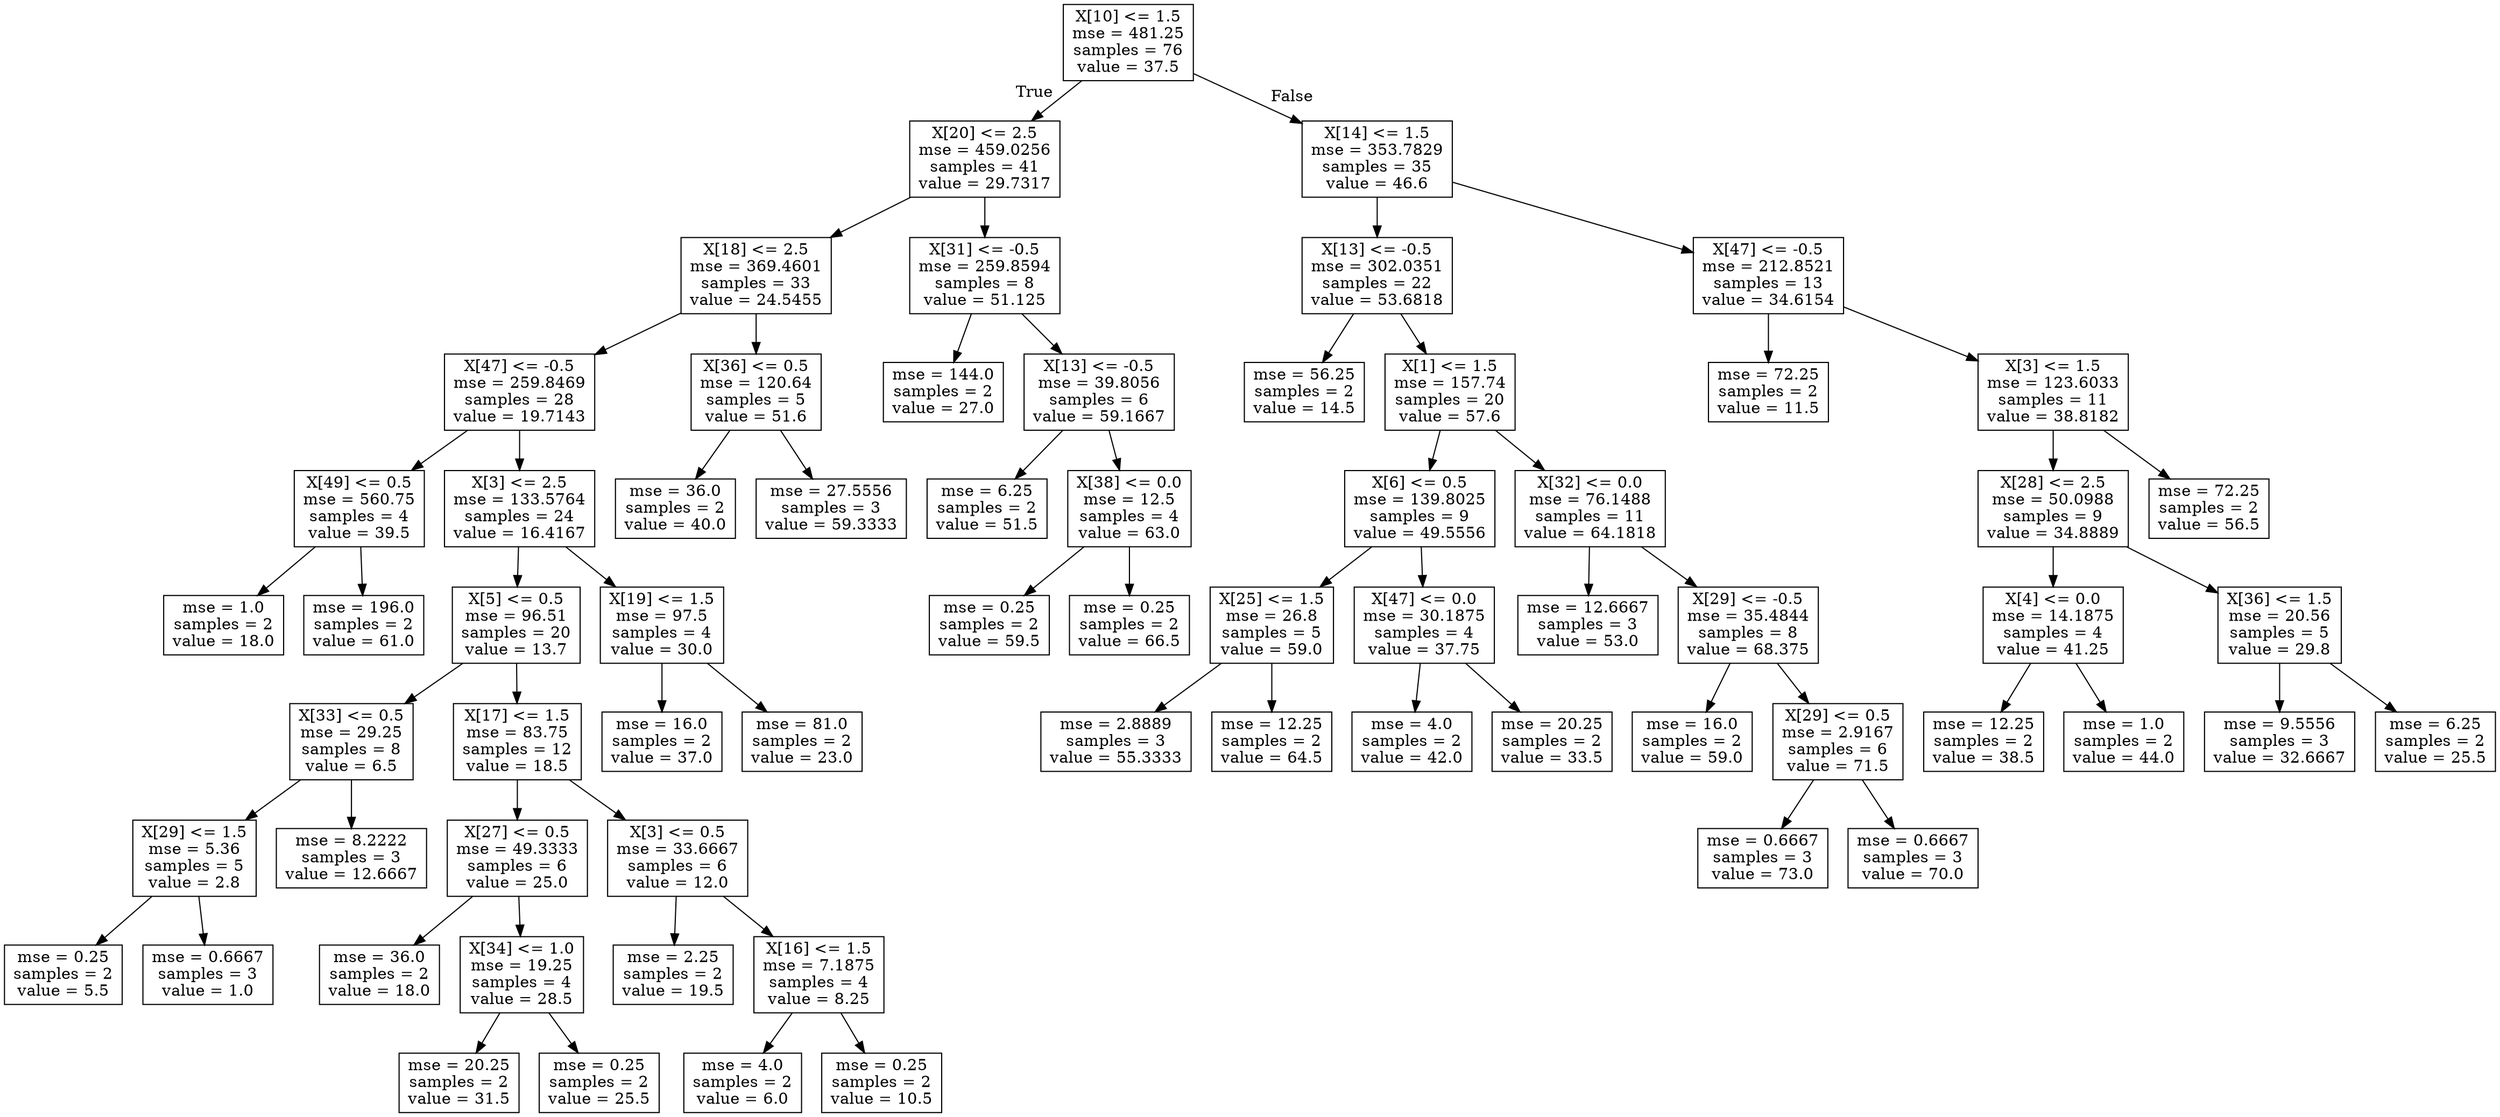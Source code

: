 digraph Tree {
node [shape=box] ;
0 [label="X[10] <= 1.5\nmse = 481.25\nsamples = 76\nvalue = 37.5"] ;
1 [label="X[20] <= 2.5\nmse = 459.0256\nsamples = 41\nvalue = 29.7317"] ;
0 -> 1 [labeldistance=2.5, labelangle=45, headlabel="True"] ;
2 [label="X[18] <= 2.5\nmse = 369.4601\nsamples = 33\nvalue = 24.5455"] ;
1 -> 2 ;
3 [label="X[47] <= -0.5\nmse = 259.8469\nsamples = 28\nvalue = 19.7143"] ;
2 -> 3 ;
4 [label="X[49] <= 0.5\nmse = 560.75\nsamples = 4\nvalue = 39.5"] ;
3 -> 4 ;
5 [label="mse = 1.0\nsamples = 2\nvalue = 18.0"] ;
4 -> 5 ;
6 [label="mse = 196.0\nsamples = 2\nvalue = 61.0"] ;
4 -> 6 ;
7 [label="X[3] <= 2.5\nmse = 133.5764\nsamples = 24\nvalue = 16.4167"] ;
3 -> 7 ;
8 [label="X[5] <= 0.5\nmse = 96.51\nsamples = 20\nvalue = 13.7"] ;
7 -> 8 ;
9 [label="X[33] <= 0.5\nmse = 29.25\nsamples = 8\nvalue = 6.5"] ;
8 -> 9 ;
10 [label="X[29] <= 1.5\nmse = 5.36\nsamples = 5\nvalue = 2.8"] ;
9 -> 10 ;
11 [label="mse = 0.25\nsamples = 2\nvalue = 5.5"] ;
10 -> 11 ;
12 [label="mse = 0.6667\nsamples = 3\nvalue = 1.0"] ;
10 -> 12 ;
13 [label="mse = 8.2222\nsamples = 3\nvalue = 12.6667"] ;
9 -> 13 ;
14 [label="X[17] <= 1.5\nmse = 83.75\nsamples = 12\nvalue = 18.5"] ;
8 -> 14 ;
15 [label="X[27] <= 0.5\nmse = 49.3333\nsamples = 6\nvalue = 25.0"] ;
14 -> 15 ;
16 [label="mse = 36.0\nsamples = 2\nvalue = 18.0"] ;
15 -> 16 ;
17 [label="X[34] <= 1.0\nmse = 19.25\nsamples = 4\nvalue = 28.5"] ;
15 -> 17 ;
18 [label="mse = 20.25\nsamples = 2\nvalue = 31.5"] ;
17 -> 18 ;
19 [label="mse = 0.25\nsamples = 2\nvalue = 25.5"] ;
17 -> 19 ;
20 [label="X[3] <= 0.5\nmse = 33.6667\nsamples = 6\nvalue = 12.0"] ;
14 -> 20 ;
21 [label="mse = 2.25\nsamples = 2\nvalue = 19.5"] ;
20 -> 21 ;
22 [label="X[16] <= 1.5\nmse = 7.1875\nsamples = 4\nvalue = 8.25"] ;
20 -> 22 ;
23 [label="mse = 4.0\nsamples = 2\nvalue = 6.0"] ;
22 -> 23 ;
24 [label="mse = 0.25\nsamples = 2\nvalue = 10.5"] ;
22 -> 24 ;
25 [label="X[19] <= 1.5\nmse = 97.5\nsamples = 4\nvalue = 30.0"] ;
7 -> 25 ;
26 [label="mse = 16.0\nsamples = 2\nvalue = 37.0"] ;
25 -> 26 ;
27 [label="mse = 81.0\nsamples = 2\nvalue = 23.0"] ;
25 -> 27 ;
28 [label="X[36] <= 0.5\nmse = 120.64\nsamples = 5\nvalue = 51.6"] ;
2 -> 28 ;
29 [label="mse = 36.0\nsamples = 2\nvalue = 40.0"] ;
28 -> 29 ;
30 [label="mse = 27.5556\nsamples = 3\nvalue = 59.3333"] ;
28 -> 30 ;
31 [label="X[31] <= -0.5\nmse = 259.8594\nsamples = 8\nvalue = 51.125"] ;
1 -> 31 ;
32 [label="mse = 144.0\nsamples = 2\nvalue = 27.0"] ;
31 -> 32 ;
33 [label="X[13] <= -0.5\nmse = 39.8056\nsamples = 6\nvalue = 59.1667"] ;
31 -> 33 ;
34 [label="mse = 6.25\nsamples = 2\nvalue = 51.5"] ;
33 -> 34 ;
35 [label="X[38] <= 0.0\nmse = 12.5\nsamples = 4\nvalue = 63.0"] ;
33 -> 35 ;
36 [label="mse = 0.25\nsamples = 2\nvalue = 59.5"] ;
35 -> 36 ;
37 [label="mse = 0.25\nsamples = 2\nvalue = 66.5"] ;
35 -> 37 ;
38 [label="X[14] <= 1.5\nmse = 353.7829\nsamples = 35\nvalue = 46.6"] ;
0 -> 38 [labeldistance=2.5, labelangle=-45, headlabel="False"] ;
39 [label="X[13] <= -0.5\nmse = 302.0351\nsamples = 22\nvalue = 53.6818"] ;
38 -> 39 ;
40 [label="mse = 56.25\nsamples = 2\nvalue = 14.5"] ;
39 -> 40 ;
41 [label="X[1] <= 1.5\nmse = 157.74\nsamples = 20\nvalue = 57.6"] ;
39 -> 41 ;
42 [label="X[6] <= 0.5\nmse = 139.8025\nsamples = 9\nvalue = 49.5556"] ;
41 -> 42 ;
43 [label="X[25] <= 1.5\nmse = 26.8\nsamples = 5\nvalue = 59.0"] ;
42 -> 43 ;
44 [label="mse = 2.8889\nsamples = 3\nvalue = 55.3333"] ;
43 -> 44 ;
45 [label="mse = 12.25\nsamples = 2\nvalue = 64.5"] ;
43 -> 45 ;
46 [label="X[47] <= 0.0\nmse = 30.1875\nsamples = 4\nvalue = 37.75"] ;
42 -> 46 ;
47 [label="mse = 4.0\nsamples = 2\nvalue = 42.0"] ;
46 -> 47 ;
48 [label="mse = 20.25\nsamples = 2\nvalue = 33.5"] ;
46 -> 48 ;
49 [label="X[32] <= 0.0\nmse = 76.1488\nsamples = 11\nvalue = 64.1818"] ;
41 -> 49 ;
50 [label="mse = 12.6667\nsamples = 3\nvalue = 53.0"] ;
49 -> 50 ;
51 [label="X[29] <= -0.5\nmse = 35.4844\nsamples = 8\nvalue = 68.375"] ;
49 -> 51 ;
52 [label="mse = 16.0\nsamples = 2\nvalue = 59.0"] ;
51 -> 52 ;
53 [label="X[29] <= 0.5\nmse = 2.9167\nsamples = 6\nvalue = 71.5"] ;
51 -> 53 ;
54 [label="mse = 0.6667\nsamples = 3\nvalue = 73.0"] ;
53 -> 54 ;
55 [label="mse = 0.6667\nsamples = 3\nvalue = 70.0"] ;
53 -> 55 ;
56 [label="X[47] <= -0.5\nmse = 212.8521\nsamples = 13\nvalue = 34.6154"] ;
38 -> 56 ;
57 [label="mse = 72.25\nsamples = 2\nvalue = 11.5"] ;
56 -> 57 ;
58 [label="X[3] <= 1.5\nmse = 123.6033\nsamples = 11\nvalue = 38.8182"] ;
56 -> 58 ;
59 [label="X[28] <= 2.5\nmse = 50.0988\nsamples = 9\nvalue = 34.8889"] ;
58 -> 59 ;
60 [label="X[4] <= 0.0\nmse = 14.1875\nsamples = 4\nvalue = 41.25"] ;
59 -> 60 ;
61 [label="mse = 12.25\nsamples = 2\nvalue = 38.5"] ;
60 -> 61 ;
62 [label="mse = 1.0\nsamples = 2\nvalue = 44.0"] ;
60 -> 62 ;
63 [label="X[36] <= 1.5\nmse = 20.56\nsamples = 5\nvalue = 29.8"] ;
59 -> 63 ;
64 [label="mse = 9.5556\nsamples = 3\nvalue = 32.6667"] ;
63 -> 64 ;
65 [label="mse = 6.25\nsamples = 2\nvalue = 25.5"] ;
63 -> 65 ;
66 [label="mse = 72.25\nsamples = 2\nvalue = 56.5"] ;
58 -> 66 ;
}